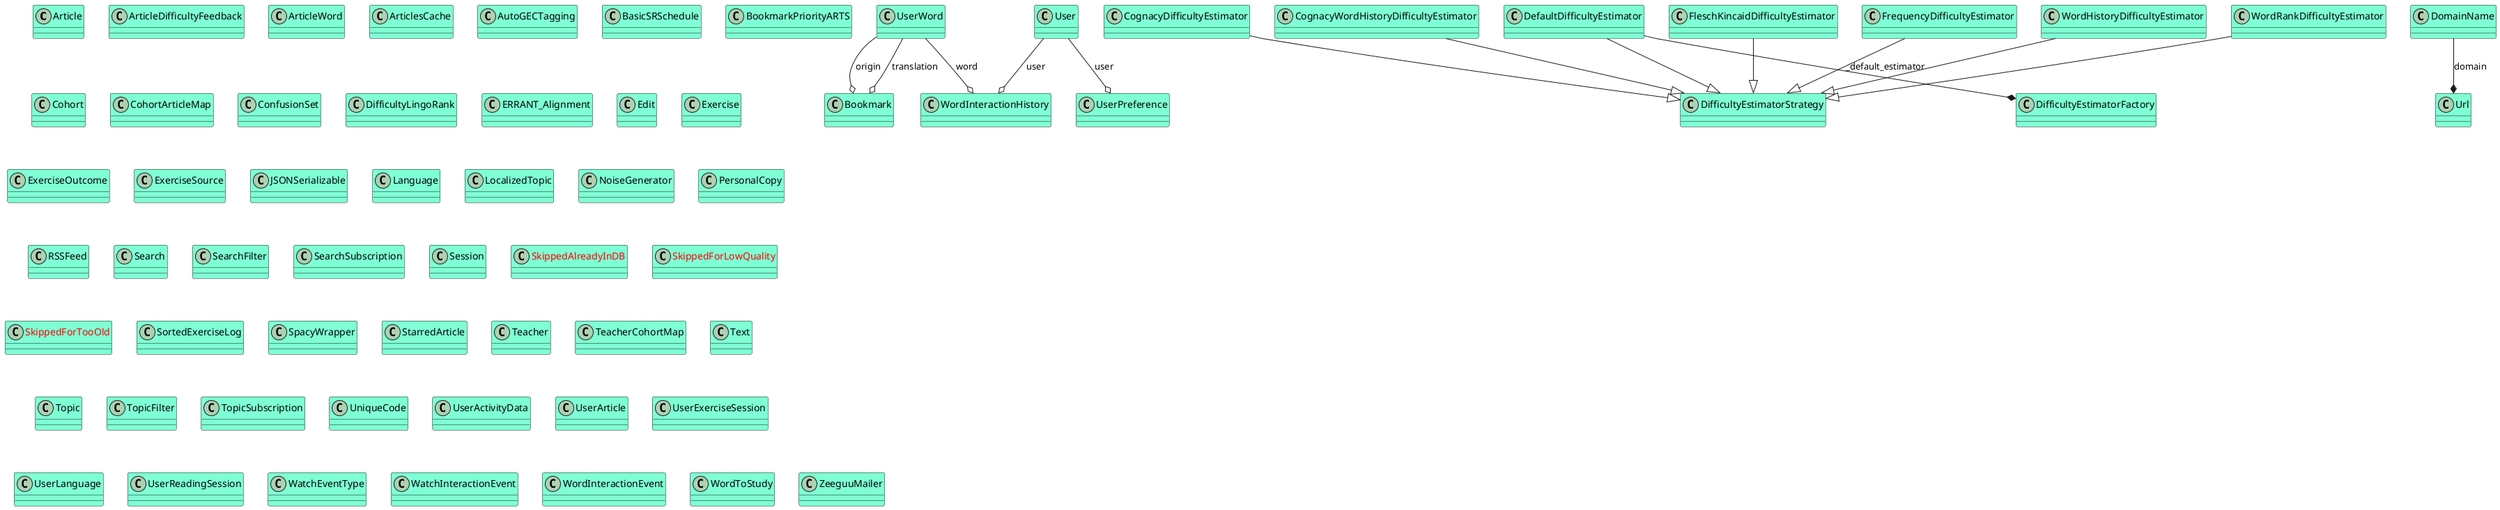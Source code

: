 @startuml classes
set namespaceSeparator none
class "Article" as zeeguu.core.model.article.Article #aquamarine {
}
class "ArticleDifficultyFeedback" as zeeguu.core.model.article_difficulty_feedback.ArticleDifficultyFeedback #aquamarine {
}
class "ArticleWord" as zeeguu.core.model.article_word.ArticleWord #aquamarine {
}
class "ArticlesCache" as zeeguu.core.model.articles_cache.ArticlesCache #aquamarine {
}
class "AutoGECTagging" as zeeguu.core.nlp_pipeline.automatic_gec_tagging.AutoGECTagging #aquamarine {
}
class "BasicSRSchedule" as zeeguu.core.word_scheduling.basicSR.basicSR.BasicSRSchedule #aquamarine {
}
class "Bookmark" as zeeguu.core.model.bookmark.Bookmark #aquamarine {
}
class "BookmarkPriorityARTS" as zeeguu.core.model.bookmark_priority_arts.BookmarkPriorityARTS #aquamarine {
}
class "CognacyDifficultyEstimator" as zeeguu.core.language.strategies.cognacy_difficulty_estimator.CognacyDifficultyEstimator #aquamarine {
}
class "CognacyWordHistoryDifficultyEstimator" as zeeguu.core.language.strategies.cognacy_wh_difficulty_estimator.CognacyWordHistoryDifficultyEstimator #aquamarine {
}
class "Cohort" as zeeguu.core.model.cohort.Cohort #aquamarine {
}
class "CohortArticleMap" as zeeguu.core.model.cohort_article_map.CohortArticleMap #aquamarine {
}
class "ConfusionSet" as zeeguu.core.nlp_pipeline.confusion_set.ConfusionSet #aquamarine {
}
class "DefaultDifficultyEstimator" as zeeguu.core.language.strategies.default_difficulty_estimator.DefaultDifficultyEstimator #aquamarine {
}
class "DifficultyEstimatorFactory" as zeeguu.core.language.difficulty_estimator_factory.DifficultyEstimatorFactory #aquamarine {
}
class "DifficultyEstimatorStrategy" as zeeguu.core.language.difficulty_estimator_strategy.DifficultyEstimatorStrategy #aquamarine {
}
class "DifficultyLingoRank" as zeeguu.core.model.difficulty_lingo_rank.DifficultyLingoRank #aquamarine {
}
class "DomainName" as zeeguu.core.model.domain_name.DomainName #aquamarine {
}
class "ERRANT_Alignment" as zeeguu.core.nlp_pipeline.alignment_errant.ERRANT_Alignment #aquamarine {
}
class "Edit" as zeeguu.core.nlp_pipeline.edit_errant.Edit #aquamarine {
}
class "Exercise" as zeeguu.core.model.exercise.Exercise #aquamarine {
}
class "ExerciseOutcome" as zeeguu.core.model.exercise_outcome.ExerciseOutcome #aquamarine {
}
class "ExerciseSource" as zeeguu.core.model.exercise_source.ExerciseSource #aquamarine {
}
class "FleschKincaidDifficultyEstimator" as zeeguu.core.language.strategies.flesch_kincaid_difficulty_estimator.FleschKincaidDifficultyEstimator #aquamarine {
}
class "FrequencyDifficultyEstimator" as zeeguu.core.language.strategies.frequency_difficulty_estimator.FrequencyDifficultyEstimator #aquamarine {
}
class "JSONSerializable" as zeeguu.core.util.encoding.JSONSerializable #aquamarine {
}
class "Language" as zeeguu.core.model.language.Language #aquamarine {
}
class "LocalizedTopic" as zeeguu.core.model.localized_topic.LocalizedTopic #aquamarine {
}
class "NoiseGenerator" as zeeguu.core.nlp_pipeline.confusion_generator.NoiseGenerator #aquamarine {
}
class "PersonalCopy" as zeeguu.core.model.personal_copy.PersonalCopy #aquamarine {
}
class "RSSFeed" as zeeguu.core.model.feed.RSSFeed #aquamarine {
}
class "Search" as zeeguu.core.model.search.Search #aquamarine {
}
class "SearchFilter" as zeeguu.core.model.search_filter.SearchFilter #aquamarine {
}
class "SearchSubscription" as zeeguu.core.model.search_subscription.SearchSubscription #aquamarine {
}
class "Session" as zeeguu.core.model.session.Session #aquamarine {
}
class "<color:red>SkippedAlreadyInDB</color>" as zeeguu.core.content_retriever.article_downloader.SkippedAlreadyInDB #aquamarine {
}
class "<color:red>SkippedForLowQuality</color>" as zeeguu.core.content_retriever.article_downloader.SkippedForLowQuality #aquamarine {
}
class "<color:red>SkippedForTooOld</color>" as zeeguu.core.content_retriever.article_downloader.SkippedForTooOld #aquamarine {
}
class "SortedExerciseLog" as zeeguu.core.model.sorted_exercise_log.SortedExerciseLog #aquamarine {
}
class "SpacyWrapper" as zeeguu.core.nlp_pipeline.spacy_wrapper.SpacyWrapper #aquamarine {
}
class "StarredArticle" as zeeguu.core.model.starred_article.StarredArticle #aquamarine {
}
class "Teacher" as zeeguu.core.model.teacher.Teacher #aquamarine {
}
class "TeacherCohortMap" as zeeguu.core.model.teacher_cohort_map.TeacherCohortMap #aquamarine {
}
class "Text" as zeeguu.core.model.text.Text #aquamarine {
}
class "Topic" as zeeguu.core.model.topic.Topic #aquamarine {
}
class "TopicFilter" as zeeguu.core.model.topic_filter.TopicFilter #aquamarine {
}
class "TopicSubscription" as zeeguu.core.model.topic_subscription.TopicSubscription #aquamarine {
}
class "UniqueCode" as zeeguu.core.model.unique_code.UniqueCode #aquamarine {
}
class "Url" as zeeguu.core.model.url.Url #aquamarine {
}
class "User" as zeeguu.core.model.user.User #aquamarine {
}
class "UserActivityData" as zeeguu.core.model.user_activitiy_data.UserActivityData #aquamarine {
}
class "UserArticle" as zeeguu.core.model.user_article.UserArticle #aquamarine {
}
class "UserExerciseSession" as zeeguu.core.model.user_exercise_session.UserExerciseSession #aquamarine {
}
class "UserLanguage" as zeeguu.core.model.user_language.UserLanguage #aquamarine {
}
class "UserPreference" as zeeguu.core.model.user_preference.UserPreference #aquamarine {
}
class "UserReadingSession" as zeeguu.core.model.user_reading_session.UserReadingSession #aquamarine {
}
class "UserWord" as zeeguu.core.model.user_word.UserWord #aquamarine {
}
class "WatchEventType" as zeeguu.core.model.smartwatch.watch_event_type.WatchEventType #aquamarine {
}
class "WatchInteractionEvent" as zeeguu.core.model.smartwatch.watch_interaction_event.WatchInteractionEvent #aquamarine {
}
class "WordHistoryDifficultyEstimator" as zeeguu.core.language.strategies.word_history_difficulty_estimator.WordHistoryDifficultyEstimator #aquamarine {
}
class "WordInteractionEvent" as zeeguu.core.model.word_knowledge.word_interaction_history.WordInteractionEvent #aquamarine {
}
class "WordInteractionHistory" as zeeguu.core.model.word_knowledge.word_interaction_history.WordInteractionHistory #aquamarine {
}
class "WordRankDifficultyEstimator" as zeeguu.core.language.strategies.word_rank_difficulty_estimator.WordRankDifficultyEstimator #aquamarine {
}
class "WordToStudy" as zeeguu.core.model.word_to_study.WordToStudy #aquamarine {
}
class "ZeeguuMailer" as zeeguu.core.emailer.zeeguu_mailer.ZeeguuMailer #aquamarine {
}
zeeguu.core.language.strategies.cognacy_difficulty_estimator.CognacyDifficultyEstimator --|> zeeguu.core.language.difficulty_estimator_strategy.DifficultyEstimatorStrategy
zeeguu.core.language.strategies.cognacy_wh_difficulty_estimator.CognacyWordHistoryDifficultyEstimator --|> zeeguu.core.language.difficulty_estimator_strategy.DifficultyEstimatorStrategy
zeeguu.core.language.strategies.default_difficulty_estimator.DefaultDifficultyEstimator --|> zeeguu.core.language.difficulty_estimator_strategy.DifficultyEstimatorStrategy
zeeguu.core.language.strategies.flesch_kincaid_difficulty_estimator.FleschKincaidDifficultyEstimator --|> zeeguu.core.language.difficulty_estimator_strategy.DifficultyEstimatorStrategy
zeeguu.core.language.strategies.frequency_difficulty_estimator.FrequencyDifficultyEstimator --|> zeeguu.core.language.difficulty_estimator_strategy.DifficultyEstimatorStrategy
zeeguu.core.language.strategies.word_history_difficulty_estimator.WordHistoryDifficultyEstimator --|> zeeguu.core.language.difficulty_estimator_strategy.DifficultyEstimatorStrategy
zeeguu.core.language.strategies.word_rank_difficulty_estimator.WordRankDifficultyEstimator --|> zeeguu.core.language.difficulty_estimator_strategy.DifficultyEstimatorStrategy
zeeguu.core.language.strategies.default_difficulty_estimator.DefaultDifficultyEstimator --* zeeguu.core.language.difficulty_estimator_factory.DifficultyEstimatorFactory : _default_estimator
zeeguu.core.model.domain_name.DomainName --* zeeguu.core.model.url.Url : domain
zeeguu.core.model.user.User --o zeeguu.core.model.user_preference.UserPreference : user
zeeguu.core.model.user.User --o zeeguu.core.model.word_knowledge.word_interaction_history.WordInteractionHistory : user
zeeguu.core.model.user_word.UserWord --o zeeguu.core.model.bookmark.Bookmark : origin
zeeguu.core.model.user_word.UserWord --o zeeguu.core.model.bookmark.Bookmark : translation
zeeguu.core.model.user_word.UserWord --o zeeguu.core.model.word_knowledge.word_interaction_history.WordInteractionHistory : word
@enduml
